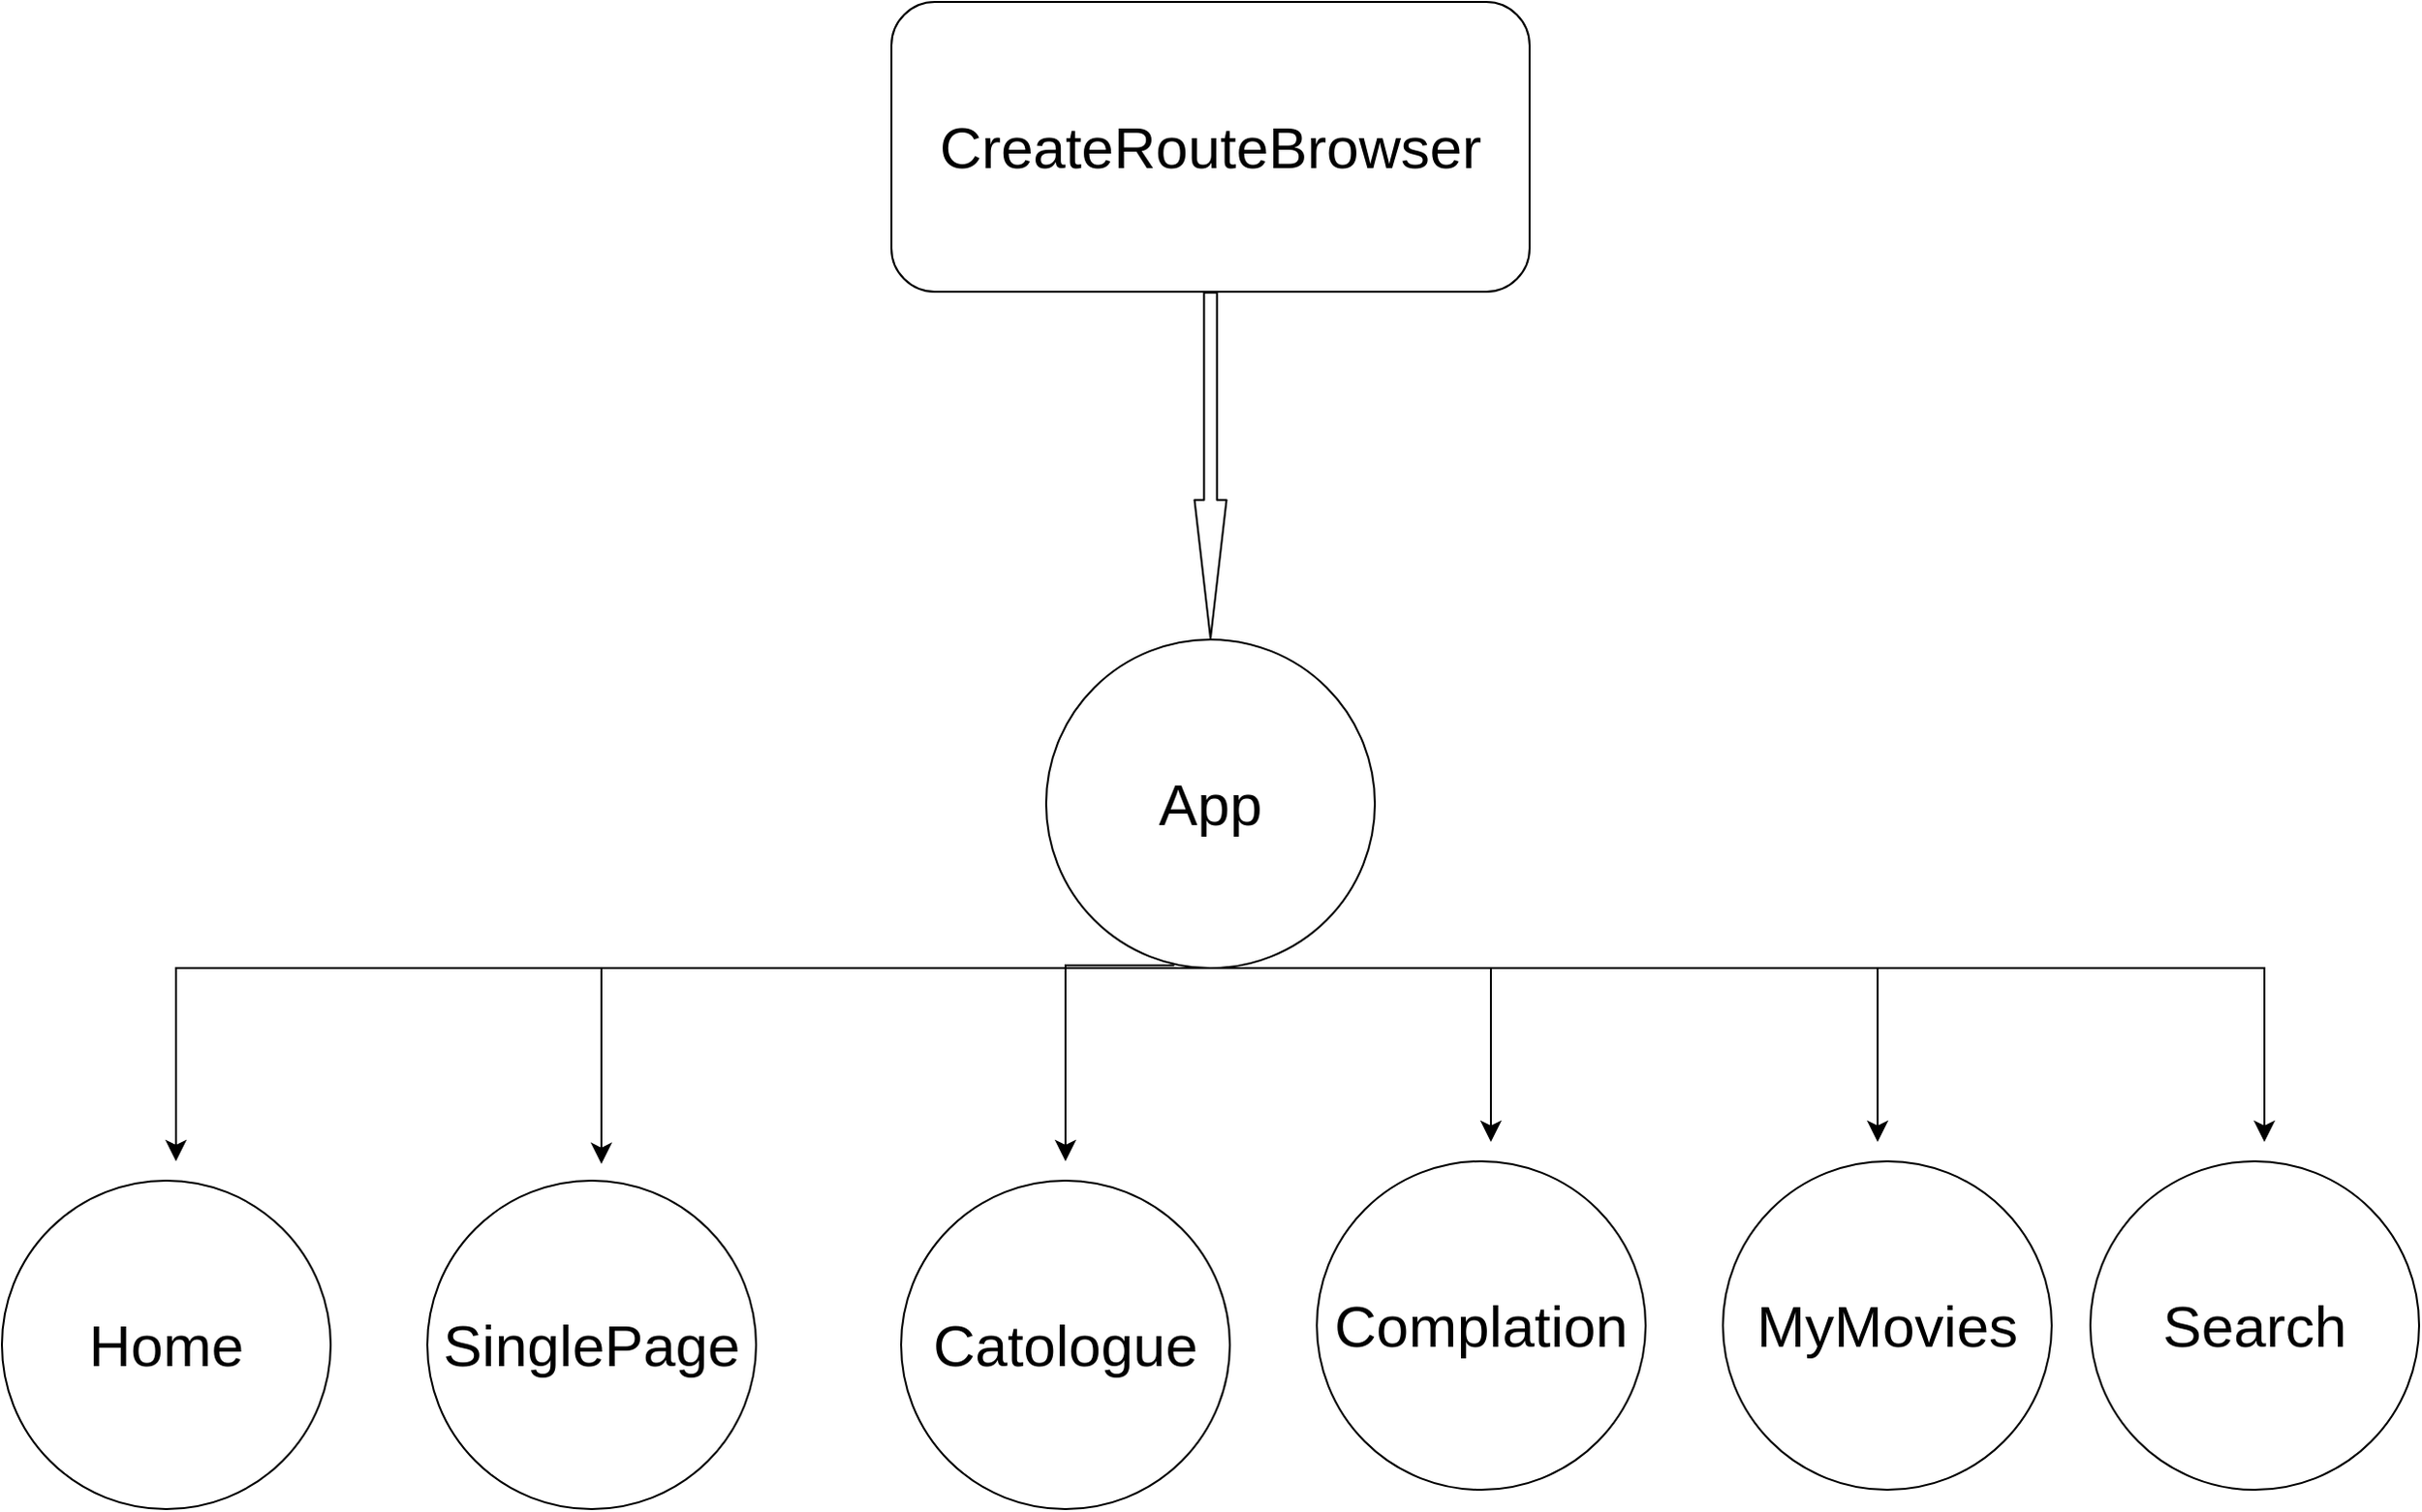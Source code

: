 <mxfile>
    <diagram id="NMyGQaN1fBJaaDGG94qu" name="Page-1">
        <mxGraphModel dx="2973" dy="1447" grid="1" gridSize="10" guides="1" tooltips="1" connect="1" arrows="1" fold="1" page="1" pageScale="1" pageWidth="850" pageHeight="1100" math="0" shadow="0">
            <root>
                <mxCell id="0"/>
                <mxCell id="1" parent="0"/>
                <mxCell id="2" value="&lt;font style=&quot;font-size: 30px;&quot;&gt;CreateRouteBrowser&lt;/font&gt;" style="rounded=1;whiteSpace=wrap;html=1;" vertex="1" parent="1">
                    <mxGeometry x="250" y="80" width="330" height="150" as="geometry"/>
                </mxCell>
                <mxCell id="3" value="" style="shape=flexArrow;endArrow=classic;html=1;exitX=0.5;exitY=1;exitDx=0;exitDy=0;width=6.667;endSize=23.6;endWidth=8.889;" edge="1" parent="1" source="2">
                    <mxGeometry width="50" height="50" relative="1" as="geometry">
                        <mxPoint x="420" y="240" as="sourcePoint"/>
                        <mxPoint x="415" y="410" as="targetPoint"/>
                    </mxGeometry>
                </mxCell>
                <mxCell id="4" value="App" style="ellipse;whiteSpace=wrap;html=1;aspect=fixed;fontSize=30;" vertex="1" parent="1">
                    <mxGeometry x="330" y="410" width="170" height="170" as="geometry"/>
                </mxCell>
                <mxCell id="6" value="" style="edgeStyle=segmentEdgeStyle;endArrow=classic;html=1;curved=0;rounded=0;endSize=8;startSize=8;fontSize=30;exitX=0.39;exitY=0.992;exitDx=0;exitDy=0;exitPerimeter=0;" edge="1" parent="1" source="4">
                    <mxGeometry width="50" height="50" relative="1" as="geometry">
                        <mxPoint x="310" y="690" as="sourcePoint"/>
                        <mxPoint x="340" y="680" as="targetPoint"/>
                    </mxGeometry>
                </mxCell>
                <mxCell id="7" value="" style="edgeStyle=segmentEdgeStyle;endArrow=classic;html=1;curved=0;rounded=0;endSize=8;startSize=8;fontSize=30;exitX=0.39;exitY=0.992;exitDx=0;exitDy=0;exitPerimeter=0;" edge="1" parent="1">
                    <mxGeometry width="50" height="50" relative="1" as="geometry">
                        <mxPoint x="410.0" y="580.02" as="sourcePoint"/>
                        <mxPoint x="560" y="670" as="targetPoint"/>
                    </mxGeometry>
                </mxCell>
                <mxCell id="8" value="SinglePage" style="ellipse;whiteSpace=wrap;html=1;aspect=fixed;fontSize=30;" vertex="1" parent="1">
                    <mxGeometry x="10" y="690" width="170" height="170" as="geometry"/>
                </mxCell>
                <mxCell id="9" value="Catologue" style="ellipse;whiteSpace=wrap;html=1;aspect=fixed;fontSize=30;" vertex="1" parent="1">
                    <mxGeometry x="255" y="690" width="170" height="170" as="geometry"/>
                </mxCell>
                <mxCell id="10" value="Complation" style="ellipse;whiteSpace=wrap;html=1;aspect=fixed;fontSize=30;" vertex="1" parent="1">
                    <mxGeometry x="470" y="680" width="170" height="170" as="geometry"/>
                </mxCell>
                <mxCell id="11" value="MyMovies" style="ellipse;whiteSpace=wrap;html=1;aspect=fixed;fontSize=30;" vertex="1" parent="1">
                    <mxGeometry x="680" y="680" width="170" height="170" as="geometry"/>
                </mxCell>
                <mxCell id="12" value="Search" style="ellipse;whiteSpace=wrap;html=1;aspect=fixed;fontSize=30;" vertex="1" parent="1">
                    <mxGeometry x="870" y="680" width="170" height="170" as="geometry"/>
                </mxCell>
                <mxCell id="13" value="Home" style="ellipse;whiteSpace=wrap;html=1;aspect=fixed;fontSize=30;" vertex="1" parent="1">
                    <mxGeometry x="-210" y="690" width="170" height="170" as="geometry"/>
                </mxCell>
                <mxCell id="14" value="" style="edgeStyle=segmentEdgeStyle;endArrow=classic;html=1;curved=0;rounded=0;endSize=8;startSize=8;fontSize=30;" edge="1" parent="1">
                    <mxGeometry width="50" height="50" relative="1" as="geometry">
                        <mxPoint x="400" y="580" as="sourcePoint"/>
                        <mxPoint x="100" y="681.38" as="targetPoint"/>
                    </mxGeometry>
                </mxCell>
                <mxCell id="15" value="" style="edgeStyle=segmentEdgeStyle;endArrow=classic;html=1;curved=0;rounded=0;endSize=8;startSize=8;fontSize=30;exitX=0.5;exitY=1;exitDx=0;exitDy=0;" edge="1" parent="1" source="4">
                    <mxGeometry width="50" height="50" relative="1" as="geometry">
                        <mxPoint x="-63.7" y="578.64" as="sourcePoint"/>
                        <mxPoint x="-120" y="680" as="targetPoint"/>
                    </mxGeometry>
                </mxCell>
                <mxCell id="18" value="" style="edgeStyle=segmentEdgeStyle;endArrow=classic;html=1;curved=0;rounded=0;endSize=8;startSize=8;fontSize=30;" edge="1" parent="1">
                    <mxGeometry width="50" height="50" relative="1" as="geometry">
                        <mxPoint x="540" y="580" as="sourcePoint"/>
                        <mxPoint x="760" y="670" as="targetPoint"/>
                    </mxGeometry>
                </mxCell>
                <mxCell id="19" value="" style="edgeStyle=segmentEdgeStyle;endArrow=classic;html=1;curved=0;rounded=0;endSize=8;startSize=8;fontSize=30;" edge="1" parent="1">
                    <mxGeometry width="50" height="50" relative="1" as="geometry">
                        <mxPoint x="740" y="580" as="sourcePoint"/>
                        <mxPoint x="960" y="670" as="targetPoint"/>
                    </mxGeometry>
                </mxCell>
            </root>
        </mxGraphModel>
    </diagram>
</mxfile>